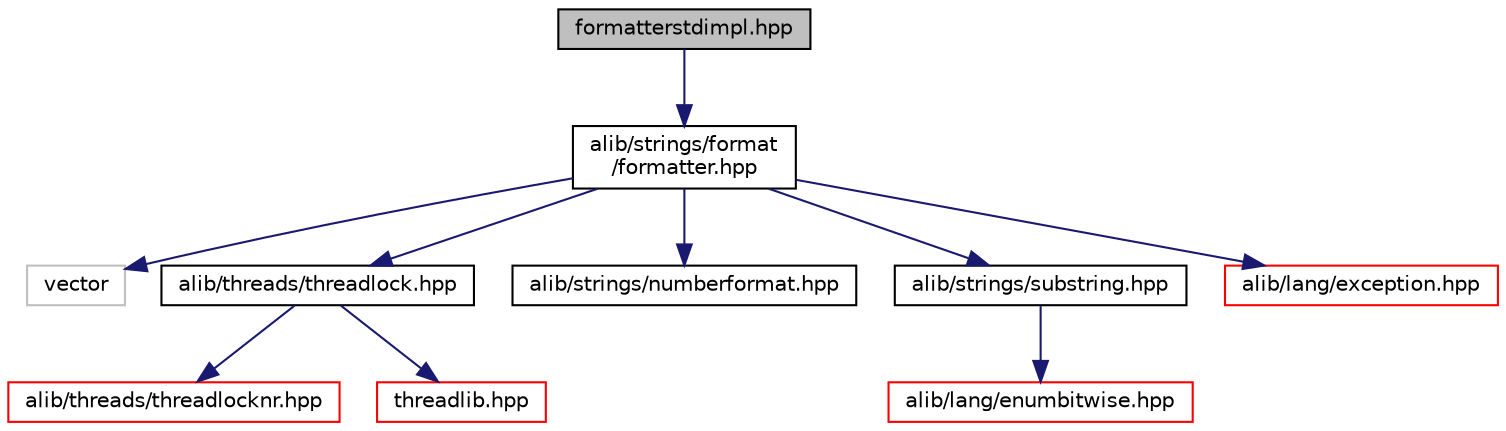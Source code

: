 digraph "formatterstdimpl.hpp"
{
  edge [fontname="Helvetica",fontsize="10",labelfontname="Helvetica",labelfontsize="10"];
  node [fontname="Helvetica",fontsize="10",shape=record];
  Node0 [label="formatterstdimpl.hpp",height=0.2,width=0.4,color="black", fillcolor="grey75", style="filled", fontcolor="black"];
  Node0 -> Node1 [color="midnightblue",fontsize="10",style="solid",fontname="Helvetica"];
  Node1 [label="alib/strings/format\l/formatter.hpp",height=0.2,width=0.4,color="black", fillcolor="white", style="filled",URL="$formatter_8hpp.html"];
  Node1 -> Node2 [color="midnightblue",fontsize="10",style="solid",fontname="Helvetica"];
  Node2 [label="vector",height=0.2,width=0.4,color="grey75", fillcolor="white", style="filled"];
  Node1 -> Node3 [color="midnightblue",fontsize="10",style="solid",fontname="Helvetica"];
  Node3 [label="alib/threads/threadlock.hpp",height=0.2,width=0.4,color="black", fillcolor="white", style="filled",URL="$threadlock_8hpp.html"];
  Node3 -> Node4 [color="midnightblue",fontsize="10",style="solid",fontname="Helvetica"];
  Node4 [label="alib/threads/threadlocknr.hpp",height=0.2,width=0.4,color="red", fillcolor="white", style="filled",URL="$threadlocknr_8hpp.html"];
  Node3 -> Node62 [color="midnightblue",fontsize="10",style="solid",fontname="Helvetica"];
  Node62 [label="threadlib.hpp",height=0.2,width=0.4,color="red", fillcolor="white", style="filled",URL="$threadlib_8hpp.html"];
  Node1 -> Node65 [color="midnightblue",fontsize="10",style="solid",fontname="Helvetica"];
  Node65 [label="alib/strings/numberformat.hpp",height=0.2,width=0.4,color="black", fillcolor="white", style="filled",URL="$numberformat_8hpp.html"];
  Node1 -> Node66 [color="midnightblue",fontsize="10",style="solid",fontname="Helvetica"];
  Node66 [label="alib/strings/substring.hpp",height=0.2,width=0.4,color="black", fillcolor="white", style="filled",URL="$substring_8hpp.html"];
  Node66 -> Node50 [color="midnightblue",fontsize="10",style="solid",fontname="Helvetica"];
  Node50 [label="alib/lang/enumbitwise.hpp",height=0.2,width=0.4,color="red", fillcolor="white", style="filled",URL="$enumbitwise_8hpp.html"];
  Node1 -> Node54 [color="midnightblue",fontsize="10",style="solid",fontname="Helvetica"];
  Node54 [label="alib/lang/exception.hpp",height=0.2,width=0.4,color="red", fillcolor="white", style="filled",URL="$exception_8hpp.html"];
}
